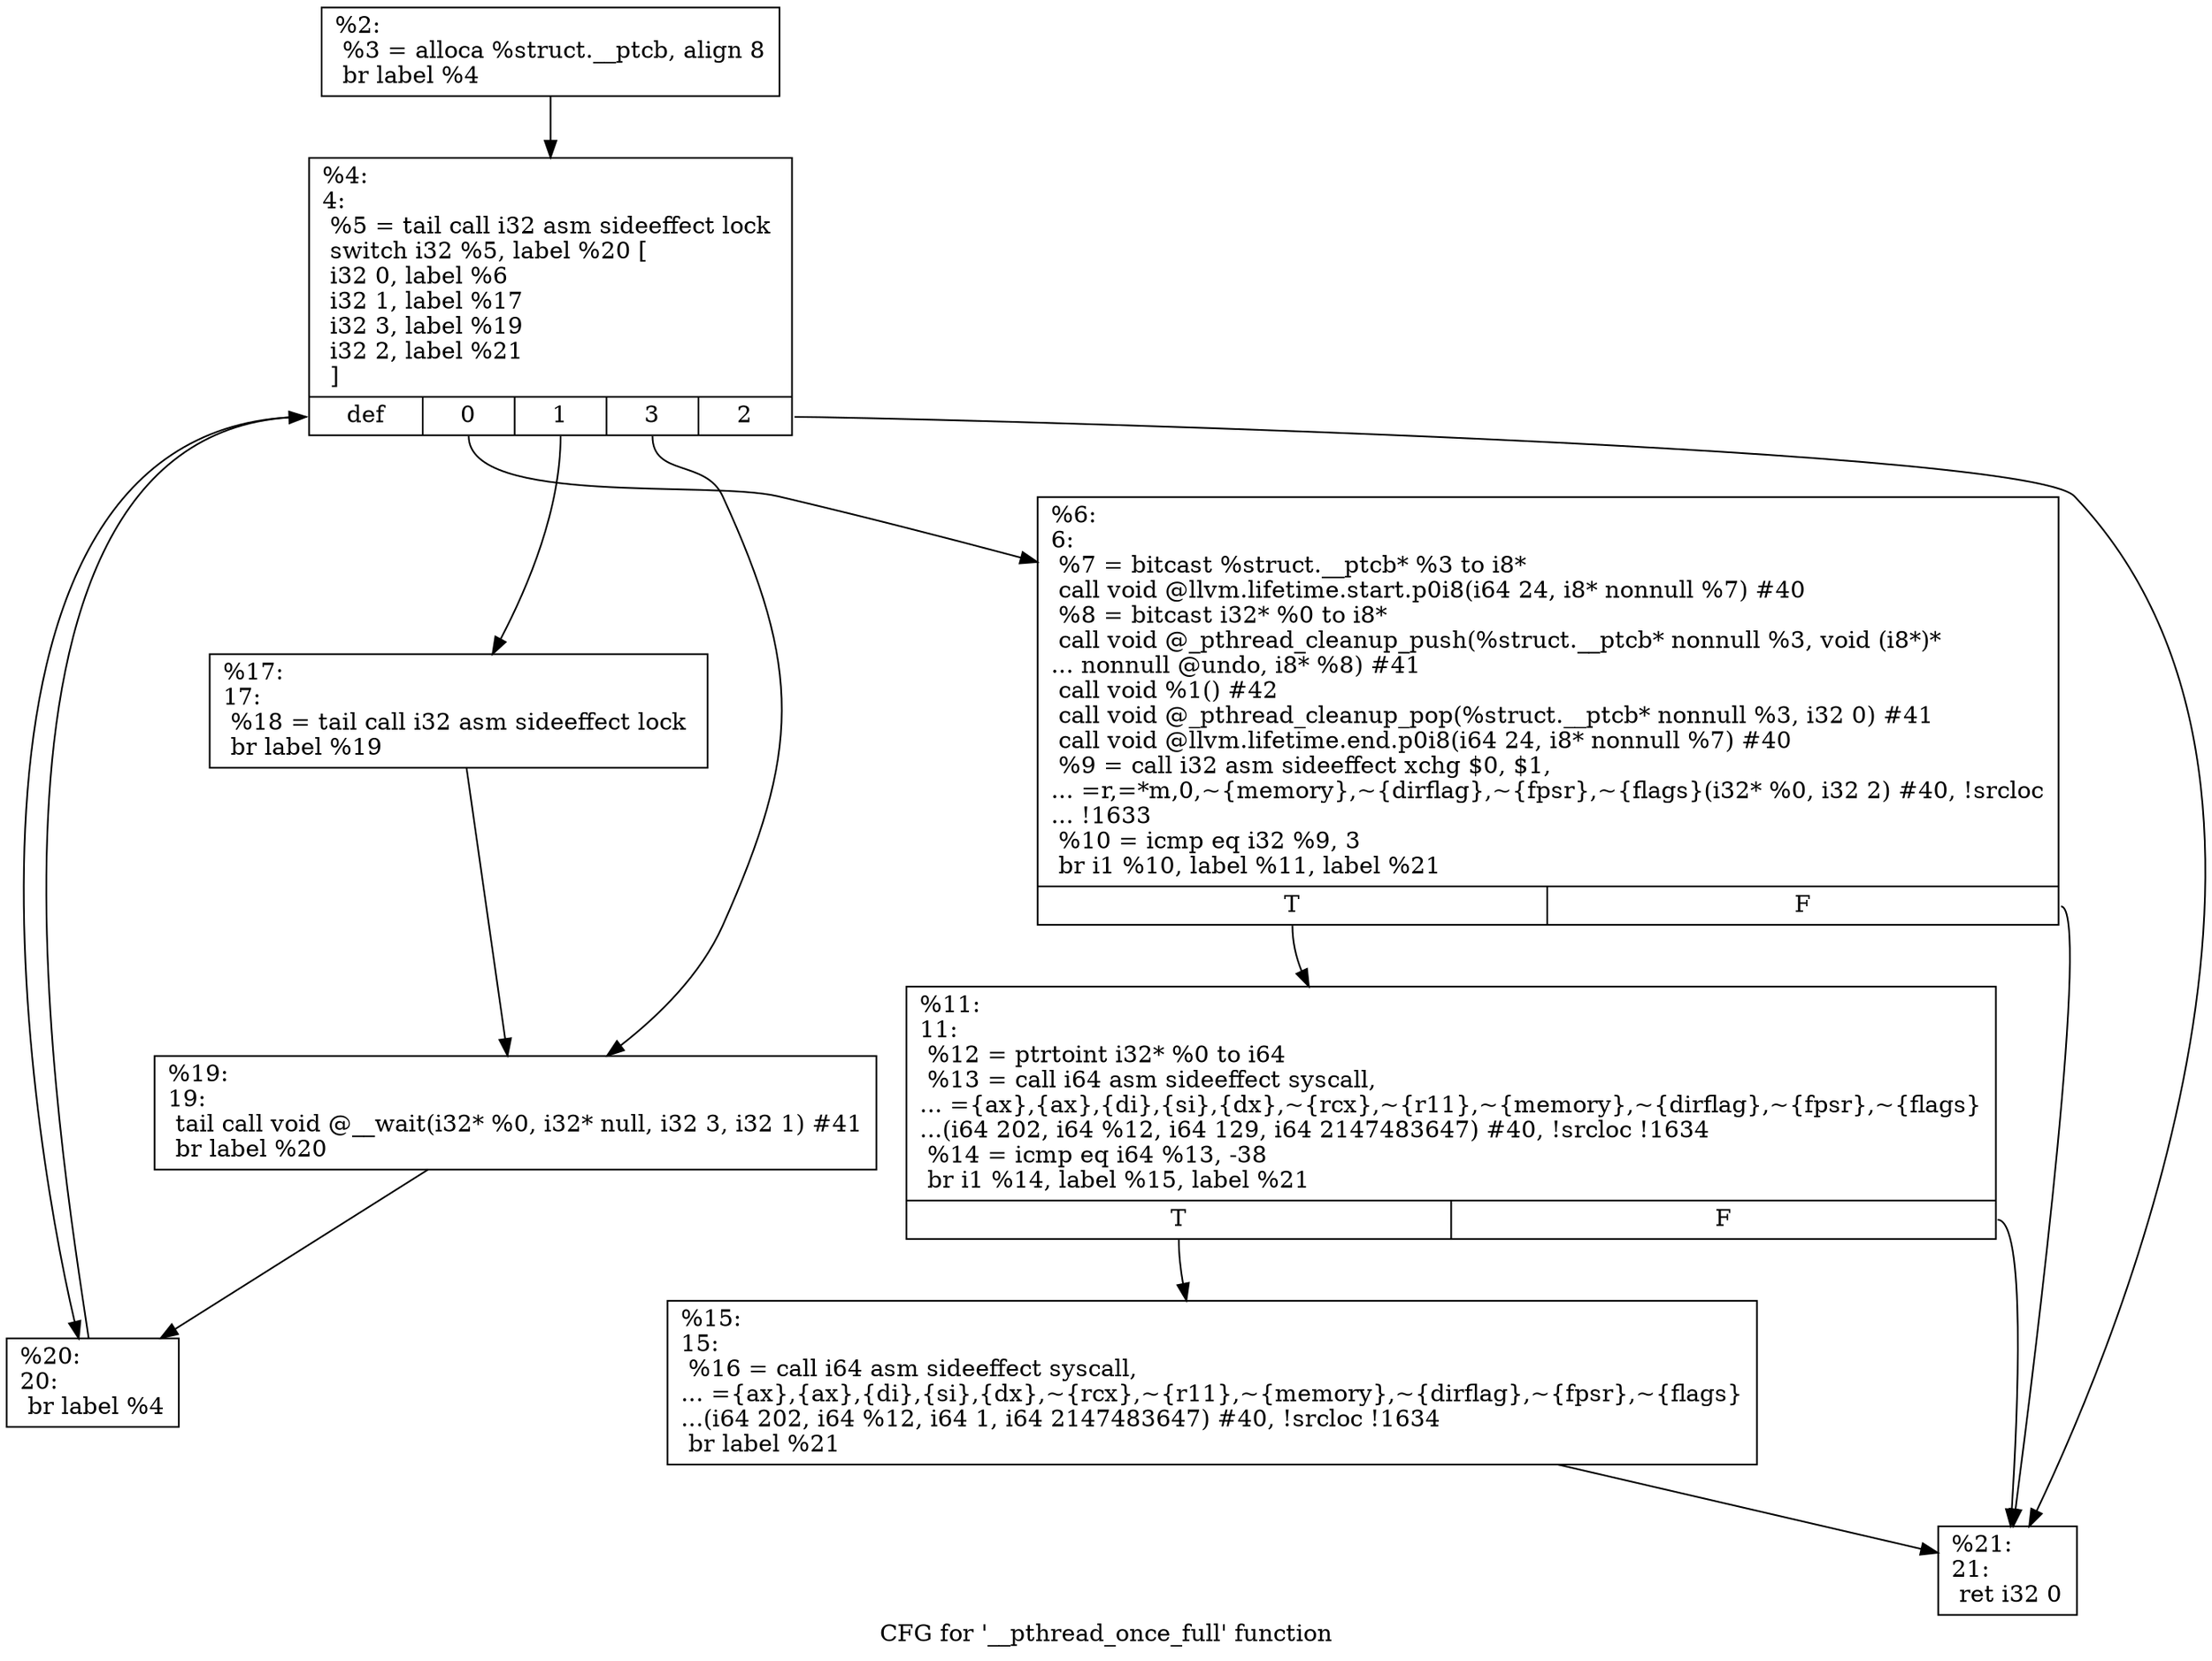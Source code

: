 digraph "CFG for '__pthread_once_full' function" {
	label="CFG for '__pthread_once_full' function";

	Node0x1a09b80 [shape=record,label="{%2:\l  %3 = alloca %struct.__ptcb, align 8\l  br label %4\l}"];
	Node0x1a09b80 -> Node0x1a0a050;
	Node0x1a0a050 [shape=record,label="{%4:\l4:                                                \l  %5 = tail call i32 asm sideeffect lock \l  switch i32 %5, label %20 [\l    i32 0, label %6\l    i32 1, label %17\l    i32 3, label %19\l    i32 2, label %21\l  ]\l|{<s0>def|<s1>0|<s2>1|<s3>3|<s4>2}}"];
	Node0x1a0a050:s0 -> Node0x1a0a230;
	Node0x1a0a050:s1 -> Node0x1a0a0a0;
	Node0x1a0a050:s2 -> Node0x1a0a190;
	Node0x1a0a050:s3 -> Node0x1a0a1e0;
	Node0x1a0a050:s4 -> Node0x1a0a280;
	Node0x1a0a0a0 [shape=record,label="{%6:\l6:                                                \l  %7 = bitcast %struct.__ptcb* %3 to i8*\l  call void @llvm.lifetime.start.p0i8(i64 24, i8* nonnull %7) #40\l  %8 = bitcast i32* %0 to i8*\l  call void @_pthread_cleanup_push(%struct.__ptcb* nonnull %3, void (i8*)*\l... nonnull @undo, i8* %8) #41\l  call void %1() #42\l  call void @_pthread_cleanup_pop(%struct.__ptcb* nonnull %3, i32 0) #41\l  call void @llvm.lifetime.end.p0i8(i64 24, i8* nonnull %7) #40\l  %9 = call i32 asm sideeffect xchg $0, $1,\l... =r,=*m,0,~\{memory\},~\{dirflag\},~\{fpsr\},~\{flags\}(i32* %0, i32 2) #40, !srcloc\l... !1633\l  %10 = icmp eq i32 %9, 3\l  br i1 %10, label %11, label %21\l|{<s0>T|<s1>F}}"];
	Node0x1a0a0a0:s0 -> Node0x1a0a0f0;
	Node0x1a0a0a0:s1 -> Node0x1a0a280;
	Node0x1a0a0f0 [shape=record,label="{%11:\l11:                                               \l  %12 = ptrtoint i32* %0 to i64\l  %13 = call i64 asm sideeffect syscall,\l... =\{ax\},\{ax\},\{di\},\{si\},\{dx\},~\{rcx\},~\{r11\},~\{memory\},~\{dirflag\},~\{fpsr\},~\{flags\}\l...(i64 202, i64 %12, i64 129, i64 2147483647) #40, !srcloc !1634\l  %14 = icmp eq i64 %13, -38\l  br i1 %14, label %15, label %21\l|{<s0>T|<s1>F}}"];
	Node0x1a0a0f0:s0 -> Node0x1a0a140;
	Node0x1a0a0f0:s1 -> Node0x1a0a280;
	Node0x1a0a140 [shape=record,label="{%15:\l15:                                               \l  %16 = call i64 asm sideeffect syscall,\l... =\{ax\},\{ax\},\{di\},\{si\},\{dx\},~\{rcx\},~\{r11\},~\{memory\},~\{dirflag\},~\{fpsr\},~\{flags\}\l...(i64 202, i64 %12, i64 1, i64 2147483647) #40, !srcloc !1634\l  br label %21\l}"];
	Node0x1a0a140 -> Node0x1a0a280;
	Node0x1a0a190 [shape=record,label="{%17:\l17:                                               \l  %18 = tail call i32 asm sideeffect lock \l  br label %19\l}"];
	Node0x1a0a190 -> Node0x1a0a1e0;
	Node0x1a0a1e0 [shape=record,label="{%19:\l19:                                               \l  tail call void @__wait(i32* %0, i32* null, i32 3, i32 1) #41\l  br label %20\l}"];
	Node0x1a0a1e0 -> Node0x1a0a230;
	Node0x1a0a230 [shape=record,label="{%20:\l20:                                               \l  br label %4\l}"];
	Node0x1a0a230 -> Node0x1a0a050;
	Node0x1a0a280 [shape=record,label="{%21:\l21:                                               \l  ret i32 0\l}"];
}
